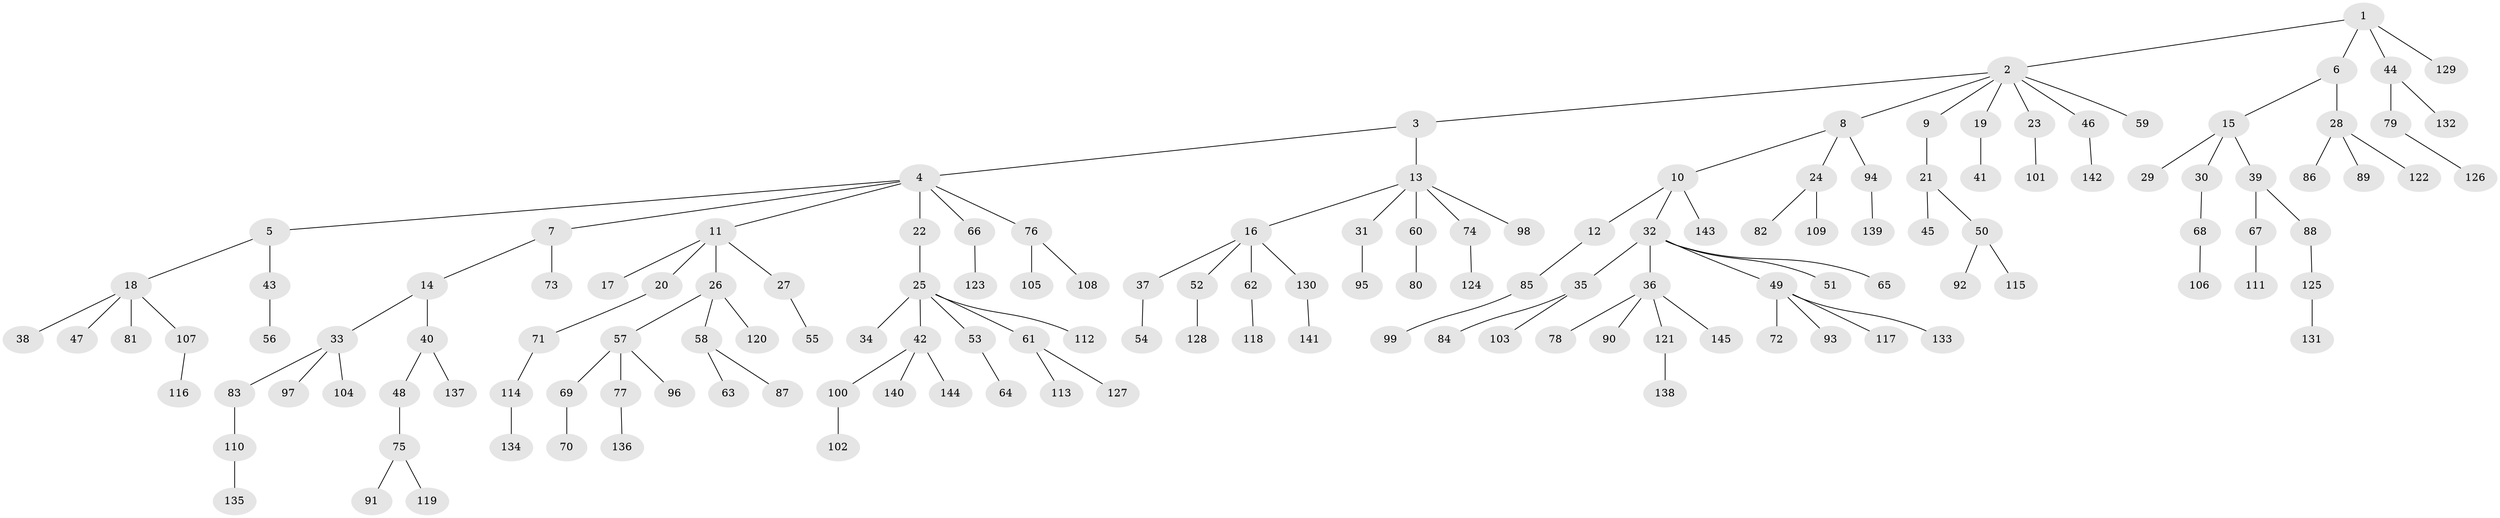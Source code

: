 // Generated by graph-tools (version 1.1) at 2025/37/03/09/25 02:37:01]
// undirected, 145 vertices, 144 edges
graph export_dot {
graph [start="1"]
  node [color=gray90,style=filled];
  1;
  2;
  3;
  4;
  5;
  6;
  7;
  8;
  9;
  10;
  11;
  12;
  13;
  14;
  15;
  16;
  17;
  18;
  19;
  20;
  21;
  22;
  23;
  24;
  25;
  26;
  27;
  28;
  29;
  30;
  31;
  32;
  33;
  34;
  35;
  36;
  37;
  38;
  39;
  40;
  41;
  42;
  43;
  44;
  45;
  46;
  47;
  48;
  49;
  50;
  51;
  52;
  53;
  54;
  55;
  56;
  57;
  58;
  59;
  60;
  61;
  62;
  63;
  64;
  65;
  66;
  67;
  68;
  69;
  70;
  71;
  72;
  73;
  74;
  75;
  76;
  77;
  78;
  79;
  80;
  81;
  82;
  83;
  84;
  85;
  86;
  87;
  88;
  89;
  90;
  91;
  92;
  93;
  94;
  95;
  96;
  97;
  98;
  99;
  100;
  101;
  102;
  103;
  104;
  105;
  106;
  107;
  108;
  109;
  110;
  111;
  112;
  113;
  114;
  115;
  116;
  117;
  118;
  119;
  120;
  121;
  122;
  123;
  124;
  125;
  126;
  127;
  128;
  129;
  130;
  131;
  132;
  133;
  134;
  135;
  136;
  137;
  138;
  139;
  140;
  141;
  142;
  143;
  144;
  145;
  1 -- 2;
  1 -- 6;
  1 -- 44;
  1 -- 129;
  2 -- 3;
  2 -- 8;
  2 -- 9;
  2 -- 19;
  2 -- 23;
  2 -- 46;
  2 -- 59;
  3 -- 4;
  3 -- 13;
  4 -- 5;
  4 -- 7;
  4 -- 11;
  4 -- 22;
  4 -- 66;
  4 -- 76;
  5 -- 18;
  5 -- 43;
  6 -- 15;
  6 -- 28;
  7 -- 14;
  7 -- 73;
  8 -- 10;
  8 -- 24;
  8 -- 94;
  9 -- 21;
  10 -- 12;
  10 -- 32;
  10 -- 143;
  11 -- 17;
  11 -- 20;
  11 -- 26;
  11 -- 27;
  12 -- 85;
  13 -- 16;
  13 -- 31;
  13 -- 60;
  13 -- 74;
  13 -- 98;
  14 -- 33;
  14 -- 40;
  15 -- 29;
  15 -- 30;
  15 -- 39;
  16 -- 37;
  16 -- 52;
  16 -- 62;
  16 -- 130;
  18 -- 38;
  18 -- 47;
  18 -- 81;
  18 -- 107;
  19 -- 41;
  20 -- 71;
  21 -- 45;
  21 -- 50;
  22 -- 25;
  23 -- 101;
  24 -- 82;
  24 -- 109;
  25 -- 34;
  25 -- 42;
  25 -- 53;
  25 -- 61;
  25 -- 112;
  26 -- 57;
  26 -- 58;
  26 -- 120;
  27 -- 55;
  28 -- 86;
  28 -- 89;
  28 -- 122;
  30 -- 68;
  31 -- 95;
  32 -- 35;
  32 -- 36;
  32 -- 49;
  32 -- 51;
  32 -- 65;
  33 -- 83;
  33 -- 97;
  33 -- 104;
  35 -- 84;
  35 -- 103;
  36 -- 78;
  36 -- 90;
  36 -- 121;
  36 -- 145;
  37 -- 54;
  39 -- 67;
  39 -- 88;
  40 -- 48;
  40 -- 137;
  42 -- 100;
  42 -- 140;
  42 -- 144;
  43 -- 56;
  44 -- 79;
  44 -- 132;
  46 -- 142;
  48 -- 75;
  49 -- 72;
  49 -- 93;
  49 -- 117;
  49 -- 133;
  50 -- 92;
  50 -- 115;
  52 -- 128;
  53 -- 64;
  57 -- 69;
  57 -- 77;
  57 -- 96;
  58 -- 63;
  58 -- 87;
  60 -- 80;
  61 -- 113;
  61 -- 127;
  62 -- 118;
  66 -- 123;
  67 -- 111;
  68 -- 106;
  69 -- 70;
  71 -- 114;
  74 -- 124;
  75 -- 91;
  75 -- 119;
  76 -- 105;
  76 -- 108;
  77 -- 136;
  79 -- 126;
  83 -- 110;
  85 -- 99;
  88 -- 125;
  94 -- 139;
  100 -- 102;
  107 -- 116;
  110 -- 135;
  114 -- 134;
  121 -- 138;
  125 -- 131;
  130 -- 141;
}
